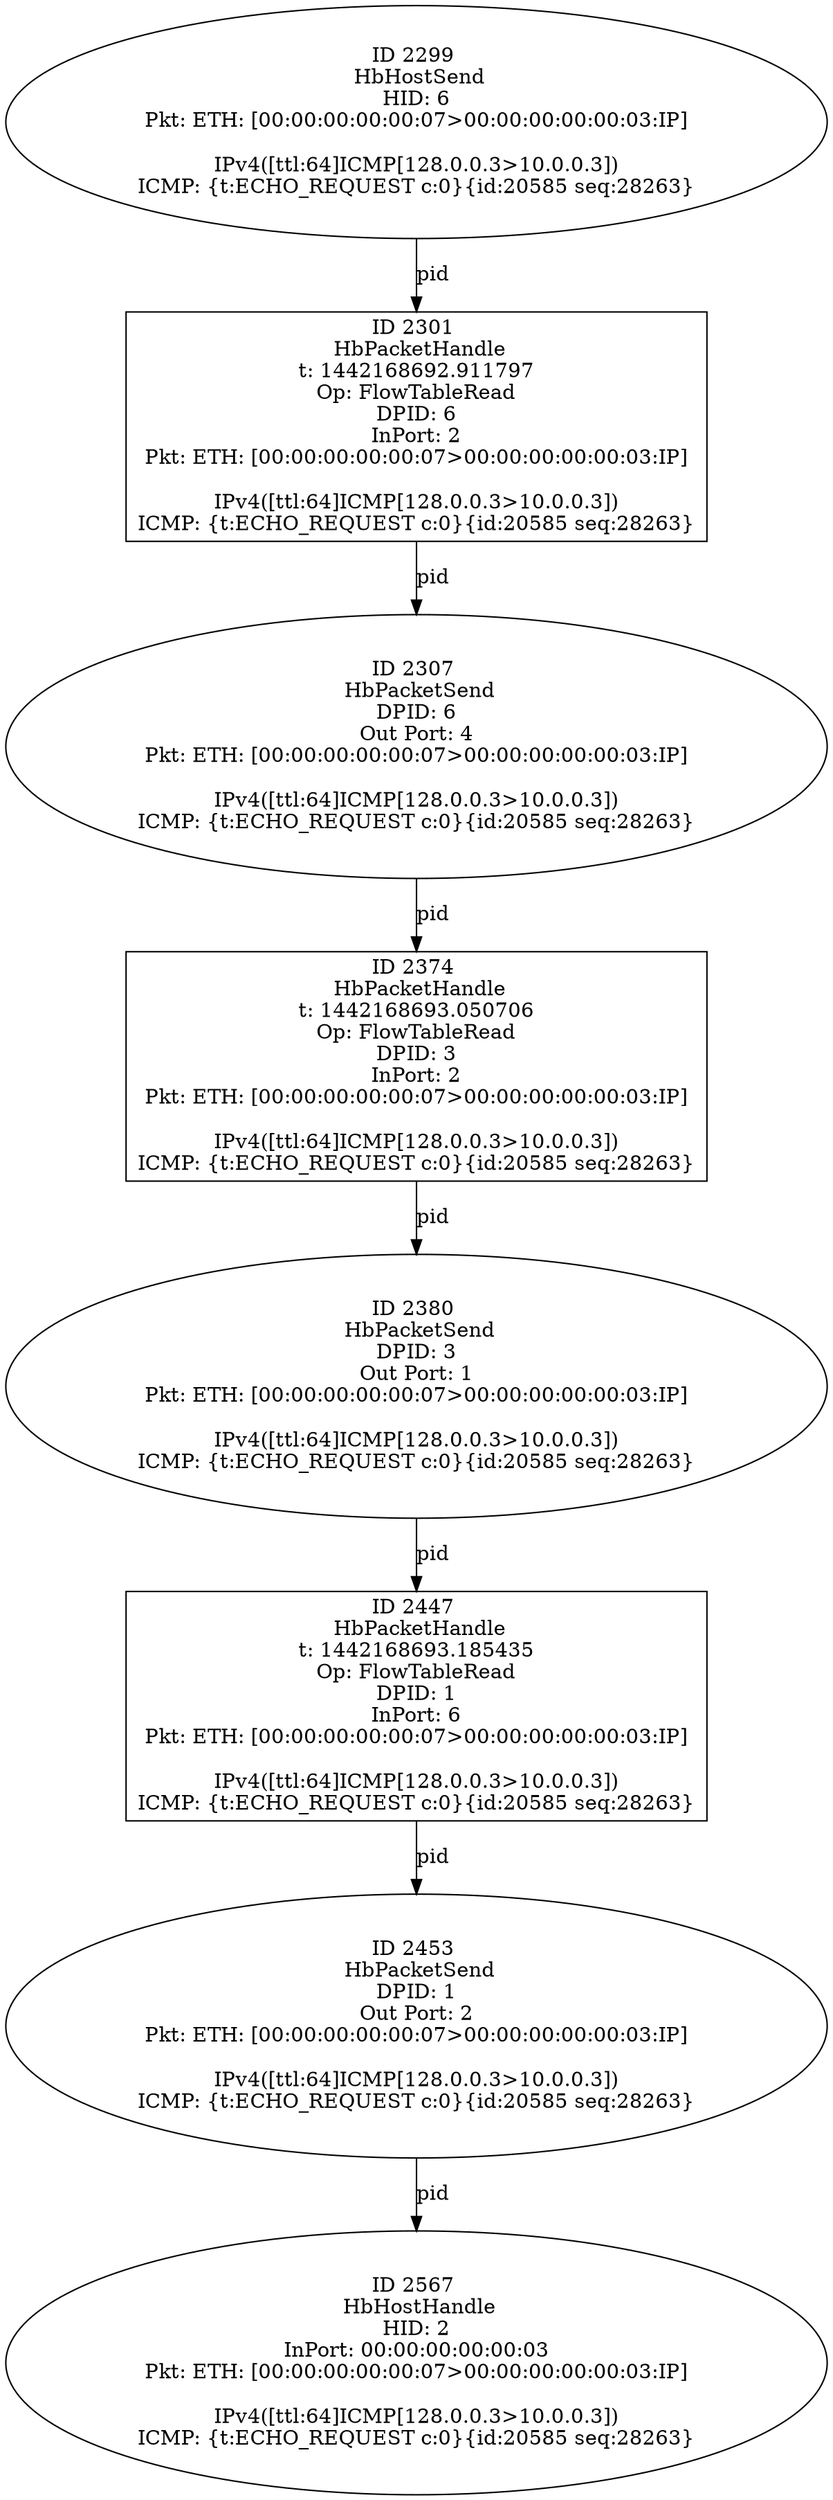 strict digraph G {
2307 [shape=oval, event=<hb_events.HbPacketSend object at 0x107493dd0>, label="ID 2307 
 HbPacketSend
DPID: 6
Out Port: 4
Pkt: ETH: [00:00:00:00:00:07>00:00:00:00:00:03:IP]

IPv4([ttl:64]ICMP[128.0.0.3>10.0.0.3])
ICMP: {t:ECHO_REQUEST c:0}{id:20585 seq:28263}"];
2374 [shape=box, event=<hb_events.HbPacketHandle object at 0x1074db510>, label="ID 2374 
 HbPacketHandle
t: 1442168693.050706
Op: FlowTableRead
DPID: 3
InPort: 2
Pkt: ETH: [00:00:00:00:00:07>00:00:00:00:00:03:IP]

IPv4([ttl:64]ICMP[128.0.0.3>10.0.0.3])
ICMP: {t:ECHO_REQUEST c:0}{id:20585 seq:28263}"];
2567 [shape=oval, event=<hb_events.HbHostHandle object at 0x107584110>, label="ID 2567 
 HbHostHandle
HID: 2
InPort: 00:00:00:00:00:03
Pkt: ETH: [00:00:00:00:00:07>00:00:00:00:00:03:IP]

IPv4([ttl:64]ICMP[128.0.0.3>10.0.0.3])
ICMP: {t:ECHO_REQUEST c:0}{id:20585 seq:28263}"];
2380 [shape=oval, event=<hb_events.HbPacketSend object at 0x1074db990>, label="ID 2380 
 HbPacketSend
DPID: 3
Out Port: 1
Pkt: ETH: [00:00:00:00:00:07>00:00:00:00:00:03:IP]

IPv4([ttl:64]ICMP[128.0.0.3>10.0.0.3])
ICMP: {t:ECHO_REQUEST c:0}{id:20585 seq:28263}"];
2447 [shape=box, event=<hb_events.HbPacketHandle object at 0x1075195d0>, label="ID 2447 
 HbPacketHandle
t: 1442168693.185435
Op: FlowTableRead
DPID: 1
InPort: 6
Pkt: ETH: [00:00:00:00:00:07>00:00:00:00:00:03:IP]

IPv4([ttl:64]ICMP[128.0.0.3>10.0.0.3])
ICMP: {t:ECHO_REQUEST c:0}{id:20585 seq:28263}"];
2299 [shape=oval, event=<hb_events.HbHostSend object at 0x107493750>, label="ID 2299 
 HbHostSend
HID: 6
Pkt: ETH: [00:00:00:00:00:07>00:00:00:00:00:03:IP]

IPv4([ttl:64]ICMP[128.0.0.3>10.0.0.3])
ICMP: {t:ECHO_REQUEST c:0}{id:20585 seq:28263}"];
2301 [shape=box, event=<hb_events.HbPacketHandle object at 0x107493990>, label="ID 2301 
 HbPacketHandle
t: 1442168692.911797
Op: FlowTableRead
DPID: 6
InPort: 2
Pkt: ETH: [00:00:00:00:00:07>00:00:00:00:00:03:IP]

IPv4([ttl:64]ICMP[128.0.0.3>10.0.0.3])
ICMP: {t:ECHO_REQUEST c:0}{id:20585 seq:28263}"];
2453 [shape=oval, event=<hb_events.HbPacketSend object at 0x107519990>, label="ID 2453 
 HbPacketSend
DPID: 1
Out Port: 2
Pkt: ETH: [00:00:00:00:00:07>00:00:00:00:00:03:IP]

IPv4([ttl:64]ICMP[128.0.0.3>10.0.0.3])
ICMP: {t:ECHO_REQUEST c:0}{id:20585 seq:28263}"];
2307 -> 2374  [rel=pid, label=pid];
2374 -> 2380  [rel=pid, label=pid];
2453 -> 2567  [rel=pid, label=pid];
2380 -> 2447  [rel=pid, label=pid];
2447 -> 2453  [rel=pid, label=pid];
2299 -> 2301  [rel=pid, label=pid];
2301 -> 2307  [rel=pid, label=pid];
}
